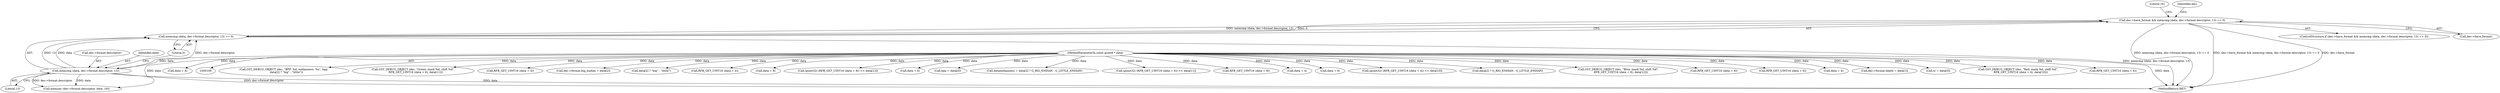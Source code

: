 digraph "0_gstreamer_4cb1bcf1422bbcd79c0f683edb7ee85e3f7a31fe_0@API" {
"1000136" [label="(Call,dec->have_format && memcmp (data, dec->format.descriptor, 13) == 0)"];
"1000140" [label="(Call,memcmp (data, dec->format.descriptor, 13) == 0)"];
"1000141" [label="(Call,memcmp (data, dec->format.descriptor, 13))"];
"1000112" [label="(MethodParameterIn,const guint8 * data)"];
"1000135" [label="(ControlStructure,if (dec->have_format && memcmp (data, dec->format.descriptor, 13) == 0))"];
"1000142" [label="(Identifier,data)"];
"1000306" [label="(Call,GST_DEBUG_OBJECT (dec, \"Red: mask %d, shift %d\",\n      RFB_GET_UINT16 (data + 4), data[10]))"];
"1000287" [label="(Call,RFB_GET_UINT16 (data + 6))"];
"1000148" [label="(Literal,13)"];
"1000336" [label="(Call,GST_DEBUG_OBJECT (dec, \"BPP: %d. endianness: %s\", bpp,\n      data[2] ? \"big\" : \"little\"))"];
"1000316" [label="(Call,GST_DEBUG_OBJECT (dec, \"Green: mask %d, shift %d\",\n      RFB_GET_UINT16 (data + 6), data[11]))"];
"1000309" [label="(Call,RFB_GET_UINT16 (data + 4))"];
"1000112" [label="(MethodParameterIn,const guint8 * data)"];
"1000193" [label="(Call,dec->format.big_endian = data[2])"];
"1000340" [label="(Call,data[2] ? \"big\" : \"little\")"];
"1000275" [label="(Call,RFB_GET_UINT16 (data + 4))"];
"1000149" [label="(Literal,0)"];
"1000330" [label="(Call,data + 8)"];
"1000296" [label="(Call,(guint32) (RFB_GET_UINT16 (data + 8)) << data[12])"];
"1000320" [label="(Call,data + 6)"];
"1000179" [label="(Call,bpp = data[0])"];
"1000152" [label="(Literal,16)"];
"1000140" [label="(Call,memcmp (data, dec->format.descriptor, 13) == 0)"];
"1000202" [label="(Call,dataendianness = data[2] ? G_BIG_ENDIAN : G_LITTLE_ENDIAN)"];
"1000284" [label="(Call,(guint32) (RFB_GET_UINT16 (data + 6)) << data[11])"];
"1000299" [label="(Call,RFB_GET_UINT16 (data + 8))"];
"1000276" [label="(Call,data + 4)"];
"1000288" [label="(Call,data + 6)"];
"1000272" [label="(Call,(guint32) (RFB_GET_UINT16 (data + 4)) << data[10])"];
"1000153" [label="(Call,memcpy (dec->format.descriptor, data, 16))"];
"1000204" [label="(Call,data[2] ? G_BIG_ENDIAN : G_LITTLE_ENDIAN)"];
"1000143" [label="(Call,dec->format.descriptor)"];
"1000326" [label="(Call,GST_DEBUG_OBJECT (dec, \"Blue: mask %d, shift %d\",\n      RFB_GET_UINT16 (data + 8), data[12]))"];
"1000137" [label="(Call,dec->have_format)"];
"1000329" [label="(Call,RFB_GET_UINT16 (data + 8))"];
"1000319" [label="(Call,RFB_GET_UINT16 (data + 6))"];
"1000141" [label="(Call,memcmp (data, dec->format.descriptor, 13))"];
"1000310" [label="(Call,data + 4)"];
"1000156" [label="(Identifier,dec)"];
"1000184" [label="(Call,dec->format.depth = data[1])"];
"1000136" [label="(Call,dec->have_format && memcmp (data, dec->format.descriptor, 13) == 0)"];
"1000210" [label="(Call,tc = data[3])"];
"1000519" [label="(MethodReturn,RET)"];
"1000300" [label="(Call,data + 8)"];
"1000136" -> "1000135"  [label="AST: "];
"1000136" -> "1000137"  [label="CFG: "];
"1000136" -> "1000140"  [label="CFG: "];
"1000137" -> "1000136"  [label="AST: "];
"1000140" -> "1000136"  [label="AST: "];
"1000152" -> "1000136"  [label="CFG: "];
"1000156" -> "1000136"  [label="CFG: "];
"1000136" -> "1000519"  [label="DDG: memcmp (data, dec->format.descriptor, 13) == 0"];
"1000136" -> "1000519"  [label="DDG: dec->have_format && memcmp (data, dec->format.descriptor, 13) == 0"];
"1000136" -> "1000519"  [label="DDG: dec->have_format"];
"1000140" -> "1000136"  [label="DDG: memcmp (data, dec->format.descriptor, 13)"];
"1000140" -> "1000136"  [label="DDG: 0"];
"1000140" -> "1000149"  [label="CFG: "];
"1000141" -> "1000140"  [label="AST: "];
"1000149" -> "1000140"  [label="AST: "];
"1000140" -> "1000519"  [label="DDG: memcmp (data, dec->format.descriptor, 13)"];
"1000141" -> "1000140"  [label="DDG: data"];
"1000141" -> "1000140"  [label="DDG: dec->format.descriptor"];
"1000141" -> "1000140"  [label="DDG: 13"];
"1000141" -> "1000148"  [label="CFG: "];
"1000142" -> "1000141"  [label="AST: "];
"1000143" -> "1000141"  [label="AST: "];
"1000148" -> "1000141"  [label="AST: "];
"1000149" -> "1000141"  [label="CFG: "];
"1000141" -> "1000519"  [label="DDG: data"];
"1000141" -> "1000519"  [label="DDG: dec->format.descriptor"];
"1000112" -> "1000141"  [label="DDG: data"];
"1000141" -> "1000153"  [label="DDG: dec->format.descriptor"];
"1000141" -> "1000153"  [label="DDG: data"];
"1000112" -> "1000109"  [label="AST: "];
"1000112" -> "1000519"  [label="DDG: data"];
"1000112" -> "1000153"  [label="DDG: data"];
"1000112" -> "1000179"  [label="DDG: data"];
"1000112" -> "1000184"  [label="DDG: data"];
"1000112" -> "1000193"  [label="DDG: data"];
"1000112" -> "1000202"  [label="DDG: data"];
"1000112" -> "1000204"  [label="DDG: data"];
"1000112" -> "1000210"  [label="DDG: data"];
"1000112" -> "1000275"  [label="DDG: data"];
"1000112" -> "1000276"  [label="DDG: data"];
"1000112" -> "1000272"  [label="DDG: data"];
"1000112" -> "1000287"  [label="DDG: data"];
"1000112" -> "1000288"  [label="DDG: data"];
"1000112" -> "1000284"  [label="DDG: data"];
"1000112" -> "1000299"  [label="DDG: data"];
"1000112" -> "1000300"  [label="DDG: data"];
"1000112" -> "1000296"  [label="DDG: data"];
"1000112" -> "1000309"  [label="DDG: data"];
"1000112" -> "1000310"  [label="DDG: data"];
"1000112" -> "1000306"  [label="DDG: data"];
"1000112" -> "1000319"  [label="DDG: data"];
"1000112" -> "1000320"  [label="DDG: data"];
"1000112" -> "1000316"  [label="DDG: data"];
"1000112" -> "1000329"  [label="DDG: data"];
"1000112" -> "1000330"  [label="DDG: data"];
"1000112" -> "1000326"  [label="DDG: data"];
"1000112" -> "1000336"  [label="DDG: data"];
"1000112" -> "1000340"  [label="DDG: data"];
}
